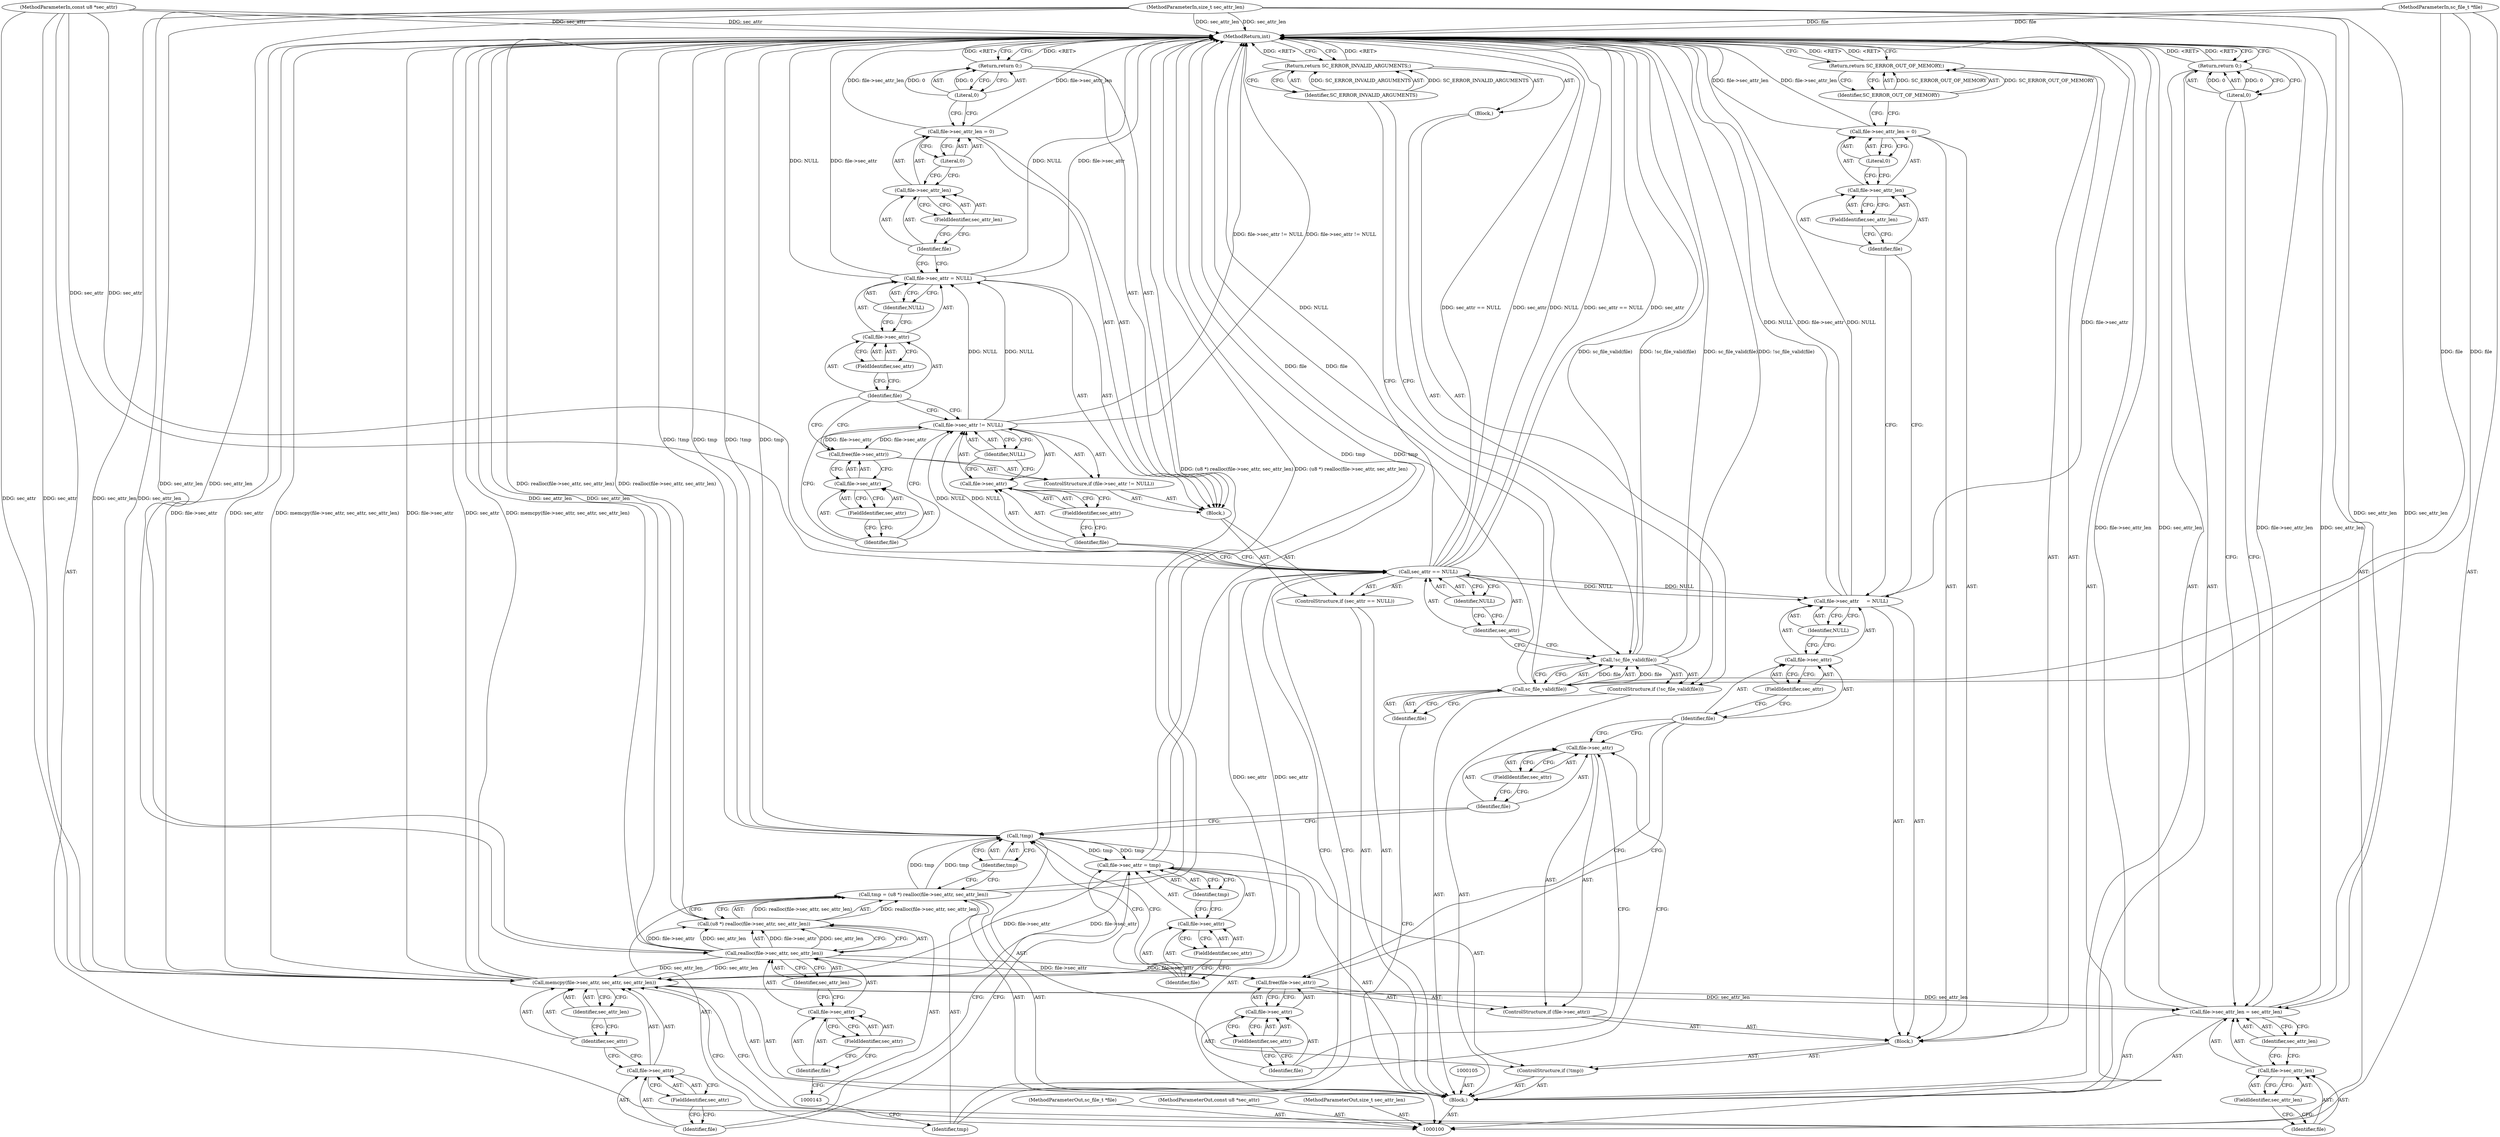 digraph "1_OpenSC_360e95d45ac4123255a4c796db96337f332160ad#diff-d643a0fa169471dbf2912f4866dc49c5_7" {
"1000191" [label="(MethodReturn,int)"];
"1000101" [label="(MethodParameterIn,sc_file_t *file)"];
"1000248" [label="(MethodParameterOut,sc_file_t *file)"];
"1000102" [label="(MethodParameterIn,const u8 *sec_attr)"];
"1000249" [label="(MethodParameterOut,const u8 *sec_attr)"];
"1000122" [label="(FieldIdentifier,sec_attr)"];
"1000123" [label="(Identifier,NULL)"];
"1000118" [label="(ControlStructure,if (file->sec_attr != NULL))"];
"1000119" [label="(Call,file->sec_attr != NULL)"];
"1000120" [label="(Call,file->sec_attr)"];
"1000121" [label="(Identifier,file)"];
"1000127" [label="(FieldIdentifier,sec_attr)"];
"1000124" [label="(Call,free(file->sec_attr))"];
"1000125" [label="(Call,file->sec_attr)"];
"1000126" [label="(Identifier,file)"];
"1000132" [label="(Identifier,NULL)"];
"1000128" [label="(Call,file->sec_attr = NULL)"];
"1000129" [label="(Call,file->sec_attr)"];
"1000130" [label="(Identifier,file)"];
"1000131" [label="(FieldIdentifier,sec_attr)"];
"1000133" [label="(Call,file->sec_attr_len = 0)"];
"1000134" [label="(Call,file->sec_attr_len)"];
"1000135" [label="(Identifier,file)"];
"1000137" [label="(Literal,0)"];
"1000136" [label="(FieldIdentifier,sec_attr_len)"];
"1000138" [label="(Return,return 0;)"];
"1000139" [label="(Literal,0)"];
"1000140" [label="(Call,tmp = (u8 *) realloc(file->sec_attr, sec_attr_len))"];
"1000141" [label="(Identifier,tmp)"];
"1000144" [label="(Call,realloc(file->sec_attr, sec_attr_len))"];
"1000145" [label="(Call,file->sec_attr)"];
"1000146" [label="(Identifier,file)"];
"1000147" [label="(FieldIdentifier,sec_attr)"];
"1000148" [label="(Identifier,sec_attr_len)"];
"1000142" [label="(Call,(u8 *) realloc(file->sec_attr, sec_attr_len))"];
"1000149" [label="(ControlStructure,if (!tmp))"];
"1000152" [label="(Block,)"];
"1000150" [label="(Call,!tmp)"];
"1000151" [label="(Identifier,tmp)"];
"1000156" [label="(FieldIdentifier,sec_attr)"];
"1000153" [label="(ControlStructure,if (file->sec_attr))"];
"1000154" [label="(Call,file->sec_attr)"];
"1000155" [label="(Identifier,file)"];
"1000160" [label="(FieldIdentifier,sec_attr)"];
"1000157" [label="(Call,free(file->sec_attr))"];
"1000158" [label="(Call,file->sec_attr)"];
"1000159" [label="(Identifier,file)"];
"1000103" [label="(MethodParameterIn,size_t sec_attr_len)"];
"1000250" [label="(MethodParameterOut,size_t sec_attr_len)"];
"1000161" [label="(Call,file->sec_attr     = NULL)"];
"1000162" [label="(Call,file->sec_attr)"];
"1000163" [label="(Identifier,file)"];
"1000165" [label="(Identifier,NULL)"];
"1000164" [label="(FieldIdentifier,sec_attr)"];
"1000166" [label="(Call,file->sec_attr_len = 0)"];
"1000167" [label="(Call,file->sec_attr_len)"];
"1000168" [label="(Identifier,file)"];
"1000170" [label="(Literal,0)"];
"1000169" [label="(FieldIdentifier,sec_attr_len)"];
"1000171" [label="(Return,return SC_ERROR_OUT_OF_MEMORY;)"];
"1000172" [label="(Identifier,SC_ERROR_OUT_OF_MEMORY)"];
"1000173" [label="(Call,file->sec_attr = tmp)"];
"1000174" [label="(Call,file->sec_attr)"];
"1000175" [label="(Identifier,file)"];
"1000177" [label="(Identifier,tmp)"];
"1000176" [label="(FieldIdentifier,sec_attr)"];
"1000178" [label="(Call,memcpy(file->sec_attr, sec_attr, sec_attr_len))"];
"1000181" [label="(FieldIdentifier,sec_attr)"];
"1000182" [label="(Identifier,sec_attr)"];
"1000183" [label="(Identifier,sec_attr_len)"];
"1000179" [label="(Call,file->sec_attr)"];
"1000180" [label="(Identifier,file)"];
"1000184" [label="(Call,file->sec_attr_len = sec_attr_len)"];
"1000185" [label="(Call,file->sec_attr_len)"];
"1000186" [label="(Identifier,file)"];
"1000188" [label="(Identifier,sec_attr_len)"];
"1000187" [label="(FieldIdentifier,sec_attr_len)"];
"1000189" [label="(Return,return 0;)"];
"1000190" [label="(Literal,0)"];
"1000104" [label="(Block,)"];
"1000106" [label="(ControlStructure,if (!sc_file_valid(file)))"];
"1000109" [label="(Identifier,file)"];
"1000110" [label="(Block,)"];
"1000107" [label="(Call,!sc_file_valid(file))"];
"1000108" [label="(Call,sc_file_valid(file))"];
"1000112" [label="(Identifier,SC_ERROR_INVALID_ARGUMENTS)"];
"1000111" [label="(Return,return SC_ERROR_INVALID_ARGUMENTS;)"];
"1000113" [label="(ControlStructure,if (sec_attr == NULL))"];
"1000116" [label="(Identifier,NULL)"];
"1000117" [label="(Block,)"];
"1000114" [label="(Call,sec_attr == NULL)"];
"1000115" [label="(Identifier,sec_attr)"];
"1000191" -> "1000100"  [label="AST: "];
"1000191" -> "1000111"  [label="CFG: "];
"1000191" -> "1000138"  [label="CFG: "];
"1000191" -> "1000171"  [label="CFG: "];
"1000191" -> "1000189"  [label="CFG: "];
"1000111" -> "1000191"  [label="DDG: <RET>"];
"1000140" -> "1000191"  [label="DDG: (u8 *) realloc(file->sec_attr, sec_attr_len)"];
"1000107" -> "1000191"  [label="DDG: sc_file_valid(file)"];
"1000107" -> "1000191"  [label="DDG: !sc_file_valid(file)"];
"1000184" -> "1000191"  [label="DDG: file->sec_attr_len"];
"1000184" -> "1000191"  [label="DDG: sec_attr_len"];
"1000178" -> "1000191"  [label="DDG: file->sec_attr"];
"1000178" -> "1000191"  [label="DDG: sec_attr"];
"1000178" -> "1000191"  [label="DDG: memcpy(file->sec_attr, sec_attr, sec_attr_len)"];
"1000114" -> "1000191"  [label="DDG: sec_attr == NULL"];
"1000114" -> "1000191"  [label="DDG: sec_attr"];
"1000114" -> "1000191"  [label="DDG: NULL"];
"1000128" -> "1000191"  [label="DDG: NULL"];
"1000128" -> "1000191"  [label="DDG: file->sec_attr"];
"1000144" -> "1000191"  [label="DDG: sec_attr_len"];
"1000119" -> "1000191"  [label="DDG: file->sec_attr != NULL"];
"1000161" -> "1000191"  [label="DDG: file->sec_attr"];
"1000161" -> "1000191"  [label="DDG: NULL"];
"1000108" -> "1000191"  [label="DDG: file"];
"1000150" -> "1000191"  [label="DDG: tmp"];
"1000150" -> "1000191"  [label="DDG: !tmp"];
"1000103" -> "1000191"  [label="DDG: sec_attr_len"];
"1000142" -> "1000191"  [label="DDG: realloc(file->sec_attr, sec_attr_len)"];
"1000166" -> "1000191"  [label="DDG: file->sec_attr_len"];
"1000133" -> "1000191"  [label="DDG: file->sec_attr_len"];
"1000102" -> "1000191"  [label="DDG: sec_attr"];
"1000101" -> "1000191"  [label="DDG: file"];
"1000173" -> "1000191"  [label="DDG: tmp"];
"1000138" -> "1000191"  [label="DDG: <RET>"];
"1000189" -> "1000191"  [label="DDG: <RET>"];
"1000171" -> "1000191"  [label="DDG: <RET>"];
"1000101" -> "1000100"  [label="AST: "];
"1000101" -> "1000191"  [label="DDG: file"];
"1000101" -> "1000108"  [label="DDG: file"];
"1000248" -> "1000100"  [label="AST: "];
"1000102" -> "1000100"  [label="AST: "];
"1000102" -> "1000191"  [label="DDG: sec_attr"];
"1000102" -> "1000114"  [label="DDG: sec_attr"];
"1000102" -> "1000178"  [label="DDG: sec_attr"];
"1000249" -> "1000100"  [label="AST: "];
"1000122" -> "1000120"  [label="AST: "];
"1000122" -> "1000121"  [label="CFG: "];
"1000120" -> "1000122"  [label="CFG: "];
"1000123" -> "1000119"  [label="AST: "];
"1000123" -> "1000120"  [label="CFG: "];
"1000119" -> "1000123"  [label="CFG: "];
"1000118" -> "1000117"  [label="AST: "];
"1000119" -> "1000118"  [label="AST: "];
"1000124" -> "1000118"  [label="AST: "];
"1000119" -> "1000118"  [label="AST: "];
"1000119" -> "1000123"  [label="CFG: "];
"1000120" -> "1000119"  [label="AST: "];
"1000123" -> "1000119"  [label="AST: "];
"1000126" -> "1000119"  [label="CFG: "];
"1000130" -> "1000119"  [label="CFG: "];
"1000119" -> "1000191"  [label="DDG: file->sec_attr != NULL"];
"1000114" -> "1000119"  [label="DDG: NULL"];
"1000119" -> "1000124"  [label="DDG: file->sec_attr"];
"1000119" -> "1000128"  [label="DDG: NULL"];
"1000120" -> "1000119"  [label="AST: "];
"1000120" -> "1000122"  [label="CFG: "];
"1000121" -> "1000120"  [label="AST: "];
"1000122" -> "1000120"  [label="AST: "];
"1000123" -> "1000120"  [label="CFG: "];
"1000121" -> "1000120"  [label="AST: "];
"1000121" -> "1000114"  [label="CFG: "];
"1000122" -> "1000121"  [label="CFG: "];
"1000127" -> "1000125"  [label="AST: "];
"1000127" -> "1000126"  [label="CFG: "];
"1000125" -> "1000127"  [label="CFG: "];
"1000124" -> "1000118"  [label="AST: "];
"1000124" -> "1000125"  [label="CFG: "];
"1000125" -> "1000124"  [label="AST: "];
"1000130" -> "1000124"  [label="CFG: "];
"1000119" -> "1000124"  [label="DDG: file->sec_attr"];
"1000125" -> "1000124"  [label="AST: "];
"1000125" -> "1000127"  [label="CFG: "];
"1000126" -> "1000125"  [label="AST: "];
"1000127" -> "1000125"  [label="AST: "];
"1000124" -> "1000125"  [label="CFG: "];
"1000126" -> "1000125"  [label="AST: "];
"1000126" -> "1000119"  [label="CFG: "];
"1000127" -> "1000126"  [label="CFG: "];
"1000132" -> "1000128"  [label="AST: "];
"1000132" -> "1000129"  [label="CFG: "];
"1000128" -> "1000132"  [label="CFG: "];
"1000128" -> "1000117"  [label="AST: "];
"1000128" -> "1000132"  [label="CFG: "];
"1000129" -> "1000128"  [label="AST: "];
"1000132" -> "1000128"  [label="AST: "];
"1000135" -> "1000128"  [label="CFG: "];
"1000128" -> "1000191"  [label="DDG: NULL"];
"1000128" -> "1000191"  [label="DDG: file->sec_attr"];
"1000119" -> "1000128"  [label="DDG: NULL"];
"1000129" -> "1000128"  [label="AST: "];
"1000129" -> "1000131"  [label="CFG: "];
"1000130" -> "1000129"  [label="AST: "];
"1000131" -> "1000129"  [label="AST: "];
"1000132" -> "1000129"  [label="CFG: "];
"1000130" -> "1000129"  [label="AST: "];
"1000130" -> "1000124"  [label="CFG: "];
"1000130" -> "1000119"  [label="CFG: "];
"1000131" -> "1000130"  [label="CFG: "];
"1000131" -> "1000129"  [label="AST: "];
"1000131" -> "1000130"  [label="CFG: "];
"1000129" -> "1000131"  [label="CFG: "];
"1000133" -> "1000117"  [label="AST: "];
"1000133" -> "1000137"  [label="CFG: "];
"1000134" -> "1000133"  [label="AST: "];
"1000137" -> "1000133"  [label="AST: "];
"1000139" -> "1000133"  [label="CFG: "];
"1000133" -> "1000191"  [label="DDG: file->sec_attr_len"];
"1000134" -> "1000133"  [label="AST: "];
"1000134" -> "1000136"  [label="CFG: "];
"1000135" -> "1000134"  [label="AST: "];
"1000136" -> "1000134"  [label="AST: "];
"1000137" -> "1000134"  [label="CFG: "];
"1000135" -> "1000134"  [label="AST: "];
"1000135" -> "1000128"  [label="CFG: "];
"1000136" -> "1000135"  [label="CFG: "];
"1000137" -> "1000133"  [label="AST: "];
"1000137" -> "1000134"  [label="CFG: "];
"1000133" -> "1000137"  [label="CFG: "];
"1000136" -> "1000134"  [label="AST: "];
"1000136" -> "1000135"  [label="CFG: "];
"1000134" -> "1000136"  [label="CFG: "];
"1000138" -> "1000117"  [label="AST: "];
"1000138" -> "1000139"  [label="CFG: "];
"1000139" -> "1000138"  [label="AST: "];
"1000191" -> "1000138"  [label="CFG: "];
"1000138" -> "1000191"  [label="DDG: <RET>"];
"1000139" -> "1000138"  [label="DDG: 0"];
"1000139" -> "1000138"  [label="AST: "];
"1000139" -> "1000133"  [label="CFG: "];
"1000138" -> "1000139"  [label="CFG: "];
"1000139" -> "1000138"  [label="DDG: 0"];
"1000140" -> "1000104"  [label="AST: "];
"1000140" -> "1000142"  [label="CFG: "];
"1000141" -> "1000140"  [label="AST: "];
"1000142" -> "1000140"  [label="AST: "];
"1000151" -> "1000140"  [label="CFG: "];
"1000140" -> "1000191"  [label="DDG: (u8 *) realloc(file->sec_attr, sec_attr_len)"];
"1000142" -> "1000140"  [label="DDG: realloc(file->sec_attr, sec_attr_len)"];
"1000140" -> "1000150"  [label="DDG: tmp"];
"1000141" -> "1000140"  [label="AST: "];
"1000141" -> "1000114"  [label="CFG: "];
"1000143" -> "1000141"  [label="CFG: "];
"1000144" -> "1000142"  [label="AST: "];
"1000144" -> "1000148"  [label="CFG: "];
"1000145" -> "1000144"  [label="AST: "];
"1000148" -> "1000144"  [label="AST: "];
"1000142" -> "1000144"  [label="CFG: "];
"1000144" -> "1000191"  [label="DDG: sec_attr_len"];
"1000144" -> "1000142"  [label="DDG: file->sec_attr"];
"1000144" -> "1000142"  [label="DDG: sec_attr_len"];
"1000103" -> "1000144"  [label="DDG: sec_attr_len"];
"1000144" -> "1000157"  [label="DDG: file->sec_attr"];
"1000144" -> "1000178"  [label="DDG: sec_attr_len"];
"1000145" -> "1000144"  [label="AST: "];
"1000145" -> "1000147"  [label="CFG: "];
"1000146" -> "1000145"  [label="AST: "];
"1000147" -> "1000145"  [label="AST: "];
"1000148" -> "1000145"  [label="CFG: "];
"1000146" -> "1000145"  [label="AST: "];
"1000146" -> "1000143"  [label="CFG: "];
"1000147" -> "1000146"  [label="CFG: "];
"1000147" -> "1000145"  [label="AST: "];
"1000147" -> "1000146"  [label="CFG: "];
"1000145" -> "1000147"  [label="CFG: "];
"1000148" -> "1000144"  [label="AST: "];
"1000148" -> "1000145"  [label="CFG: "];
"1000144" -> "1000148"  [label="CFG: "];
"1000142" -> "1000140"  [label="AST: "];
"1000142" -> "1000144"  [label="CFG: "];
"1000143" -> "1000142"  [label="AST: "];
"1000144" -> "1000142"  [label="AST: "];
"1000140" -> "1000142"  [label="CFG: "];
"1000142" -> "1000191"  [label="DDG: realloc(file->sec_attr, sec_attr_len)"];
"1000142" -> "1000140"  [label="DDG: realloc(file->sec_attr, sec_attr_len)"];
"1000144" -> "1000142"  [label="DDG: file->sec_attr"];
"1000144" -> "1000142"  [label="DDG: sec_attr_len"];
"1000149" -> "1000104"  [label="AST: "];
"1000150" -> "1000149"  [label="AST: "];
"1000152" -> "1000149"  [label="AST: "];
"1000152" -> "1000149"  [label="AST: "];
"1000153" -> "1000152"  [label="AST: "];
"1000161" -> "1000152"  [label="AST: "];
"1000166" -> "1000152"  [label="AST: "];
"1000171" -> "1000152"  [label="AST: "];
"1000150" -> "1000149"  [label="AST: "];
"1000150" -> "1000151"  [label="CFG: "];
"1000151" -> "1000150"  [label="AST: "];
"1000155" -> "1000150"  [label="CFG: "];
"1000175" -> "1000150"  [label="CFG: "];
"1000150" -> "1000191"  [label="DDG: tmp"];
"1000150" -> "1000191"  [label="DDG: !tmp"];
"1000140" -> "1000150"  [label="DDG: tmp"];
"1000150" -> "1000173"  [label="DDG: tmp"];
"1000151" -> "1000150"  [label="AST: "];
"1000151" -> "1000140"  [label="CFG: "];
"1000150" -> "1000151"  [label="CFG: "];
"1000156" -> "1000154"  [label="AST: "];
"1000156" -> "1000155"  [label="CFG: "];
"1000154" -> "1000156"  [label="CFG: "];
"1000153" -> "1000152"  [label="AST: "];
"1000154" -> "1000153"  [label="AST: "];
"1000157" -> "1000153"  [label="AST: "];
"1000154" -> "1000153"  [label="AST: "];
"1000154" -> "1000156"  [label="CFG: "];
"1000155" -> "1000154"  [label="AST: "];
"1000156" -> "1000154"  [label="AST: "];
"1000159" -> "1000154"  [label="CFG: "];
"1000163" -> "1000154"  [label="CFG: "];
"1000155" -> "1000154"  [label="AST: "];
"1000155" -> "1000150"  [label="CFG: "];
"1000156" -> "1000155"  [label="CFG: "];
"1000160" -> "1000158"  [label="AST: "];
"1000160" -> "1000159"  [label="CFG: "];
"1000158" -> "1000160"  [label="CFG: "];
"1000157" -> "1000153"  [label="AST: "];
"1000157" -> "1000158"  [label="CFG: "];
"1000158" -> "1000157"  [label="AST: "];
"1000163" -> "1000157"  [label="CFG: "];
"1000144" -> "1000157"  [label="DDG: file->sec_attr"];
"1000158" -> "1000157"  [label="AST: "];
"1000158" -> "1000160"  [label="CFG: "];
"1000159" -> "1000158"  [label="AST: "];
"1000160" -> "1000158"  [label="AST: "];
"1000157" -> "1000158"  [label="CFG: "];
"1000159" -> "1000158"  [label="AST: "];
"1000159" -> "1000154"  [label="CFG: "];
"1000160" -> "1000159"  [label="CFG: "];
"1000103" -> "1000100"  [label="AST: "];
"1000103" -> "1000191"  [label="DDG: sec_attr_len"];
"1000103" -> "1000144"  [label="DDG: sec_attr_len"];
"1000103" -> "1000178"  [label="DDG: sec_attr_len"];
"1000103" -> "1000184"  [label="DDG: sec_attr_len"];
"1000250" -> "1000100"  [label="AST: "];
"1000161" -> "1000152"  [label="AST: "];
"1000161" -> "1000165"  [label="CFG: "];
"1000162" -> "1000161"  [label="AST: "];
"1000165" -> "1000161"  [label="AST: "];
"1000168" -> "1000161"  [label="CFG: "];
"1000161" -> "1000191"  [label="DDG: file->sec_attr"];
"1000161" -> "1000191"  [label="DDG: NULL"];
"1000114" -> "1000161"  [label="DDG: NULL"];
"1000162" -> "1000161"  [label="AST: "];
"1000162" -> "1000164"  [label="CFG: "];
"1000163" -> "1000162"  [label="AST: "];
"1000164" -> "1000162"  [label="AST: "];
"1000165" -> "1000162"  [label="CFG: "];
"1000163" -> "1000162"  [label="AST: "];
"1000163" -> "1000157"  [label="CFG: "];
"1000163" -> "1000154"  [label="CFG: "];
"1000164" -> "1000163"  [label="CFG: "];
"1000165" -> "1000161"  [label="AST: "];
"1000165" -> "1000162"  [label="CFG: "];
"1000161" -> "1000165"  [label="CFG: "];
"1000164" -> "1000162"  [label="AST: "];
"1000164" -> "1000163"  [label="CFG: "];
"1000162" -> "1000164"  [label="CFG: "];
"1000166" -> "1000152"  [label="AST: "];
"1000166" -> "1000170"  [label="CFG: "];
"1000167" -> "1000166"  [label="AST: "];
"1000170" -> "1000166"  [label="AST: "];
"1000172" -> "1000166"  [label="CFG: "];
"1000166" -> "1000191"  [label="DDG: file->sec_attr_len"];
"1000167" -> "1000166"  [label="AST: "];
"1000167" -> "1000169"  [label="CFG: "];
"1000168" -> "1000167"  [label="AST: "];
"1000169" -> "1000167"  [label="AST: "];
"1000170" -> "1000167"  [label="CFG: "];
"1000168" -> "1000167"  [label="AST: "];
"1000168" -> "1000161"  [label="CFG: "];
"1000169" -> "1000168"  [label="CFG: "];
"1000170" -> "1000166"  [label="AST: "];
"1000170" -> "1000167"  [label="CFG: "];
"1000166" -> "1000170"  [label="CFG: "];
"1000169" -> "1000167"  [label="AST: "];
"1000169" -> "1000168"  [label="CFG: "];
"1000167" -> "1000169"  [label="CFG: "];
"1000171" -> "1000152"  [label="AST: "];
"1000171" -> "1000172"  [label="CFG: "];
"1000172" -> "1000171"  [label="AST: "];
"1000191" -> "1000171"  [label="CFG: "];
"1000171" -> "1000191"  [label="DDG: <RET>"];
"1000172" -> "1000171"  [label="DDG: SC_ERROR_OUT_OF_MEMORY"];
"1000172" -> "1000171"  [label="AST: "];
"1000172" -> "1000166"  [label="CFG: "];
"1000171" -> "1000172"  [label="CFG: "];
"1000172" -> "1000171"  [label="DDG: SC_ERROR_OUT_OF_MEMORY"];
"1000173" -> "1000104"  [label="AST: "];
"1000173" -> "1000177"  [label="CFG: "];
"1000174" -> "1000173"  [label="AST: "];
"1000177" -> "1000173"  [label="AST: "];
"1000180" -> "1000173"  [label="CFG: "];
"1000173" -> "1000191"  [label="DDG: tmp"];
"1000150" -> "1000173"  [label="DDG: tmp"];
"1000173" -> "1000178"  [label="DDG: file->sec_attr"];
"1000174" -> "1000173"  [label="AST: "];
"1000174" -> "1000176"  [label="CFG: "];
"1000175" -> "1000174"  [label="AST: "];
"1000176" -> "1000174"  [label="AST: "];
"1000177" -> "1000174"  [label="CFG: "];
"1000175" -> "1000174"  [label="AST: "];
"1000175" -> "1000150"  [label="CFG: "];
"1000176" -> "1000175"  [label="CFG: "];
"1000177" -> "1000173"  [label="AST: "];
"1000177" -> "1000174"  [label="CFG: "];
"1000173" -> "1000177"  [label="CFG: "];
"1000176" -> "1000174"  [label="AST: "];
"1000176" -> "1000175"  [label="CFG: "];
"1000174" -> "1000176"  [label="CFG: "];
"1000178" -> "1000104"  [label="AST: "];
"1000178" -> "1000183"  [label="CFG: "];
"1000179" -> "1000178"  [label="AST: "];
"1000182" -> "1000178"  [label="AST: "];
"1000183" -> "1000178"  [label="AST: "];
"1000186" -> "1000178"  [label="CFG: "];
"1000178" -> "1000191"  [label="DDG: file->sec_attr"];
"1000178" -> "1000191"  [label="DDG: sec_attr"];
"1000178" -> "1000191"  [label="DDG: memcpy(file->sec_attr, sec_attr, sec_attr_len)"];
"1000173" -> "1000178"  [label="DDG: file->sec_attr"];
"1000114" -> "1000178"  [label="DDG: sec_attr"];
"1000102" -> "1000178"  [label="DDG: sec_attr"];
"1000144" -> "1000178"  [label="DDG: sec_attr_len"];
"1000103" -> "1000178"  [label="DDG: sec_attr_len"];
"1000178" -> "1000184"  [label="DDG: sec_attr_len"];
"1000181" -> "1000179"  [label="AST: "];
"1000181" -> "1000180"  [label="CFG: "];
"1000179" -> "1000181"  [label="CFG: "];
"1000182" -> "1000178"  [label="AST: "];
"1000182" -> "1000179"  [label="CFG: "];
"1000183" -> "1000182"  [label="CFG: "];
"1000183" -> "1000178"  [label="AST: "];
"1000183" -> "1000182"  [label="CFG: "];
"1000178" -> "1000183"  [label="CFG: "];
"1000179" -> "1000178"  [label="AST: "];
"1000179" -> "1000181"  [label="CFG: "];
"1000180" -> "1000179"  [label="AST: "];
"1000181" -> "1000179"  [label="AST: "];
"1000182" -> "1000179"  [label="CFG: "];
"1000180" -> "1000179"  [label="AST: "];
"1000180" -> "1000173"  [label="CFG: "];
"1000181" -> "1000180"  [label="CFG: "];
"1000184" -> "1000104"  [label="AST: "];
"1000184" -> "1000188"  [label="CFG: "];
"1000185" -> "1000184"  [label="AST: "];
"1000188" -> "1000184"  [label="AST: "];
"1000190" -> "1000184"  [label="CFG: "];
"1000184" -> "1000191"  [label="DDG: file->sec_attr_len"];
"1000184" -> "1000191"  [label="DDG: sec_attr_len"];
"1000178" -> "1000184"  [label="DDG: sec_attr_len"];
"1000103" -> "1000184"  [label="DDG: sec_attr_len"];
"1000185" -> "1000184"  [label="AST: "];
"1000185" -> "1000187"  [label="CFG: "];
"1000186" -> "1000185"  [label="AST: "];
"1000187" -> "1000185"  [label="AST: "];
"1000188" -> "1000185"  [label="CFG: "];
"1000186" -> "1000185"  [label="AST: "];
"1000186" -> "1000178"  [label="CFG: "];
"1000187" -> "1000186"  [label="CFG: "];
"1000188" -> "1000184"  [label="AST: "];
"1000188" -> "1000185"  [label="CFG: "];
"1000184" -> "1000188"  [label="CFG: "];
"1000187" -> "1000185"  [label="AST: "];
"1000187" -> "1000186"  [label="CFG: "];
"1000185" -> "1000187"  [label="CFG: "];
"1000189" -> "1000104"  [label="AST: "];
"1000189" -> "1000190"  [label="CFG: "];
"1000190" -> "1000189"  [label="AST: "];
"1000191" -> "1000189"  [label="CFG: "];
"1000189" -> "1000191"  [label="DDG: <RET>"];
"1000190" -> "1000189"  [label="DDG: 0"];
"1000190" -> "1000189"  [label="AST: "];
"1000190" -> "1000184"  [label="CFG: "];
"1000189" -> "1000190"  [label="CFG: "];
"1000190" -> "1000189"  [label="DDG: 0"];
"1000104" -> "1000100"  [label="AST: "];
"1000105" -> "1000104"  [label="AST: "];
"1000106" -> "1000104"  [label="AST: "];
"1000113" -> "1000104"  [label="AST: "];
"1000140" -> "1000104"  [label="AST: "];
"1000149" -> "1000104"  [label="AST: "];
"1000173" -> "1000104"  [label="AST: "];
"1000178" -> "1000104"  [label="AST: "];
"1000184" -> "1000104"  [label="AST: "];
"1000189" -> "1000104"  [label="AST: "];
"1000106" -> "1000104"  [label="AST: "];
"1000107" -> "1000106"  [label="AST: "];
"1000110" -> "1000106"  [label="AST: "];
"1000109" -> "1000108"  [label="AST: "];
"1000109" -> "1000100"  [label="CFG: "];
"1000108" -> "1000109"  [label="CFG: "];
"1000110" -> "1000106"  [label="AST: "];
"1000111" -> "1000110"  [label="AST: "];
"1000107" -> "1000106"  [label="AST: "];
"1000107" -> "1000108"  [label="CFG: "];
"1000108" -> "1000107"  [label="AST: "];
"1000112" -> "1000107"  [label="CFG: "];
"1000115" -> "1000107"  [label="CFG: "];
"1000107" -> "1000191"  [label="DDG: sc_file_valid(file)"];
"1000107" -> "1000191"  [label="DDG: !sc_file_valid(file)"];
"1000108" -> "1000107"  [label="DDG: file"];
"1000108" -> "1000107"  [label="AST: "];
"1000108" -> "1000109"  [label="CFG: "];
"1000109" -> "1000108"  [label="AST: "];
"1000107" -> "1000108"  [label="CFG: "];
"1000108" -> "1000191"  [label="DDG: file"];
"1000108" -> "1000107"  [label="DDG: file"];
"1000101" -> "1000108"  [label="DDG: file"];
"1000112" -> "1000111"  [label="AST: "];
"1000112" -> "1000107"  [label="CFG: "];
"1000111" -> "1000112"  [label="CFG: "];
"1000112" -> "1000111"  [label="DDG: SC_ERROR_INVALID_ARGUMENTS"];
"1000111" -> "1000110"  [label="AST: "];
"1000111" -> "1000112"  [label="CFG: "];
"1000112" -> "1000111"  [label="AST: "];
"1000191" -> "1000111"  [label="CFG: "];
"1000111" -> "1000191"  [label="DDG: <RET>"];
"1000112" -> "1000111"  [label="DDG: SC_ERROR_INVALID_ARGUMENTS"];
"1000113" -> "1000104"  [label="AST: "];
"1000114" -> "1000113"  [label="AST: "];
"1000117" -> "1000113"  [label="AST: "];
"1000116" -> "1000114"  [label="AST: "];
"1000116" -> "1000115"  [label="CFG: "];
"1000114" -> "1000116"  [label="CFG: "];
"1000117" -> "1000113"  [label="AST: "];
"1000118" -> "1000117"  [label="AST: "];
"1000128" -> "1000117"  [label="AST: "];
"1000133" -> "1000117"  [label="AST: "];
"1000138" -> "1000117"  [label="AST: "];
"1000114" -> "1000113"  [label="AST: "];
"1000114" -> "1000116"  [label="CFG: "];
"1000115" -> "1000114"  [label="AST: "];
"1000116" -> "1000114"  [label="AST: "];
"1000121" -> "1000114"  [label="CFG: "];
"1000141" -> "1000114"  [label="CFG: "];
"1000114" -> "1000191"  [label="DDG: sec_attr == NULL"];
"1000114" -> "1000191"  [label="DDG: sec_attr"];
"1000114" -> "1000191"  [label="DDG: NULL"];
"1000102" -> "1000114"  [label="DDG: sec_attr"];
"1000114" -> "1000119"  [label="DDG: NULL"];
"1000114" -> "1000161"  [label="DDG: NULL"];
"1000114" -> "1000178"  [label="DDG: sec_attr"];
"1000115" -> "1000114"  [label="AST: "];
"1000115" -> "1000107"  [label="CFG: "];
"1000116" -> "1000115"  [label="CFG: "];
}
